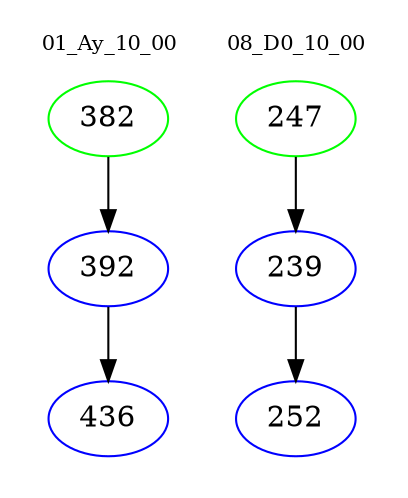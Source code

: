 digraph{
subgraph cluster_0 {
color = white
label = "01_Ay_10_00";
fontsize=10;
T0_382 [label="382", color="green"]
T0_382 -> T0_392 [color="black"]
T0_392 [label="392", color="blue"]
T0_392 -> T0_436 [color="black"]
T0_436 [label="436", color="blue"]
}
subgraph cluster_1 {
color = white
label = "08_D0_10_00";
fontsize=10;
T1_247 [label="247", color="green"]
T1_247 -> T1_239 [color="black"]
T1_239 [label="239", color="blue"]
T1_239 -> T1_252 [color="black"]
T1_252 [label="252", color="blue"]
}
}
